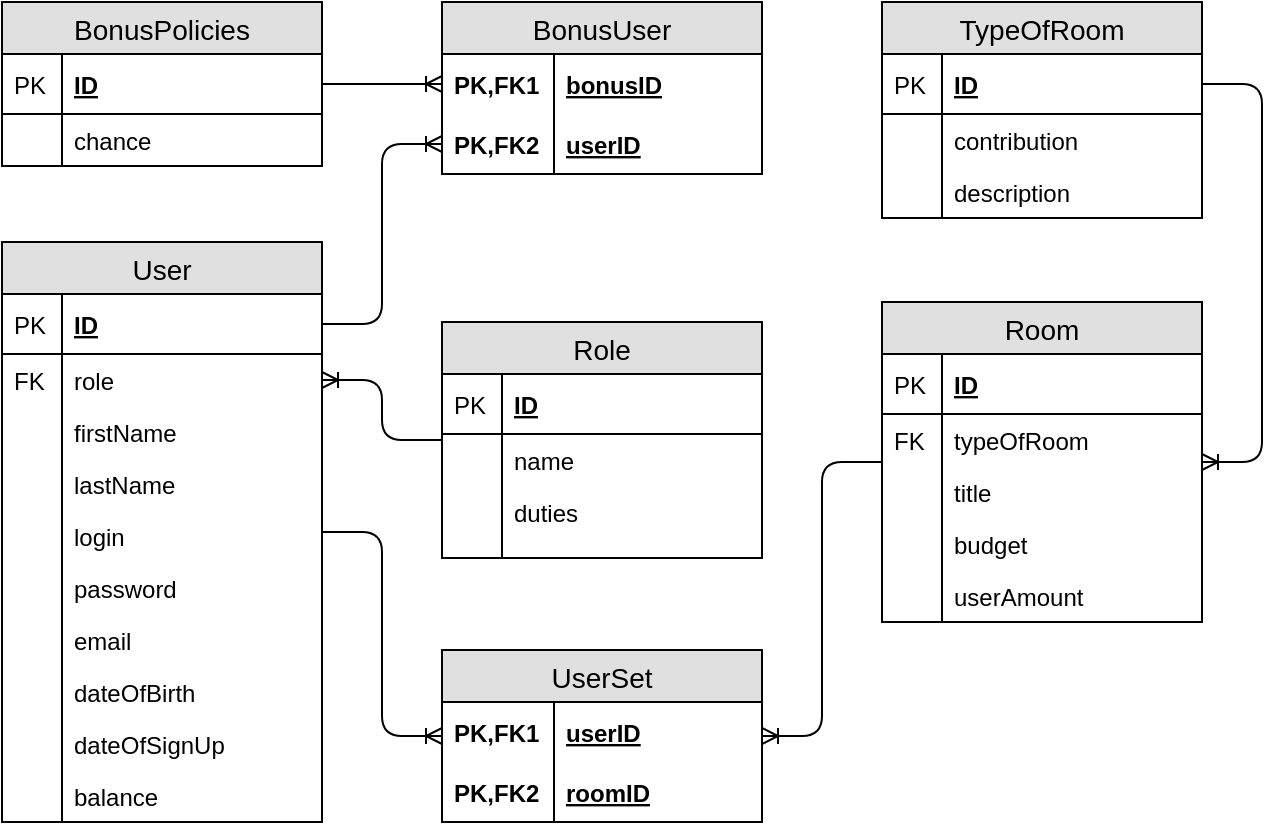 <mxfile version="12.1.8" type="device" pages="1"><diagram id="vbQttTQQUiFH-mC4ZCWf" name="Page-1"><mxGraphModel dx="868" dy="450" grid="1" gridSize="10" guides="1" tooltips="1" connect="1" arrows="1" fold="1" page="1" pageScale="1" pageWidth="827" pageHeight="1169" math="0" shadow="0"><root><mxCell id="0"/><mxCell id="1" parent="0"/><mxCell id="-2m8iKRMGLcXOI_1GmOQ-1" value="BonusPolicies" style="swimlane;fontStyle=0;childLayout=stackLayout;horizontal=1;startSize=26;fillColor=#e0e0e0;horizontalStack=0;resizeParent=1;resizeParentMax=0;resizeLast=0;collapsible=1;marginBottom=0;swimlaneFillColor=#ffffff;align=center;fontSize=14;" vertex="1" parent="1"><mxGeometry x="40" y="20" width="160" height="82" as="geometry"/></mxCell><mxCell id="-2m8iKRMGLcXOI_1GmOQ-2" value="ID" style="shape=partialRectangle;top=0;left=0;right=0;bottom=1;align=left;verticalAlign=middle;fillColor=none;spacingLeft=34;spacingRight=4;overflow=hidden;rotatable=0;points=[[0,0.5],[1,0.5]];portConstraint=eastwest;dropTarget=0;fontStyle=5;fontSize=12;" vertex="1" parent="-2m8iKRMGLcXOI_1GmOQ-1"><mxGeometry y="26" width="160" height="30" as="geometry"/></mxCell><mxCell id="-2m8iKRMGLcXOI_1GmOQ-3" value="PK" style="shape=partialRectangle;top=0;left=0;bottom=0;fillColor=none;align=left;verticalAlign=middle;spacingLeft=4;spacingRight=4;overflow=hidden;rotatable=0;points=[];portConstraint=eastwest;part=1;fontSize=12;" vertex="1" connectable="0" parent="-2m8iKRMGLcXOI_1GmOQ-2"><mxGeometry width="30" height="30" as="geometry"/></mxCell><mxCell id="-2m8iKRMGLcXOI_1GmOQ-4" value="chance" style="shape=partialRectangle;top=0;left=0;right=0;bottom=0;align=left;verticalAlign=top;fillColor=none;spacingLeft=34;spacingRight=4;overflow=hidden;rotatable=0;points=[[0,0.5],[1,0.5]];portConstraint=eastwest;dropTarget=0;fontSize=12;" vertex="1" parent="-2m8iKRMGLcXOI_1GmOQ-1"><mxGeometry y="56" width="160" height="26" as="geometry"/></mxCell><mxCell id="-2m8iKRMGLcXOI_1GmOQ-5" value="" style="shape=partialRectangle;top=0;left=0;bottom=0;fillColor=none;align=left;verticalAlign=top;spacingLeft=4;spacingRight=4;overflow=hidden;rotatable=0;points=[];portConstraint=eastwest;part=1;fontSize=12;" vertex="1" connectable="0" parent="-2m8iKRMGLcXOI_1GmOQ-4"><mxGeometry width="30" height="26" as="geometry"/></mxCell><mxCell id="-2m8iKRMGLcXOI_1GmOQ-12" value="BonusUser" style="swimlane;fontStyle=0;childLayout=stackLayout;horizontal=1;startSize=26;fillColor=#e0e0e0;horizontalStack=0;resizeParent=1;resizeParentMax=0;resizeLast=0;collapsible=1;marginBottom=0;swimlaneFillColor=#ffffff;align=center;fontSize=14;" vertex="1" parent="1"><mxGeometry x="260" y="20" width="160" height="86" as="geometry"/></mxCell><mxCell id="-2m8iKRMGLcXOI_1GmOQ-13" value="bonusID" style="shape=partialRectangle;top=0;left=0;right=0;bottom=0;align=left;verticalAlign=middle;fillColor=none;spacingLeft=60;spacingRight=4;overflow=hidden;rotatable=0;points=[[0,0.5],[1,0.5]];portConstraint=eastwest;dropTarget=0;fontStyle=5;fontSize=12;" vertex="1" parent="-2m8iKRMGLcXOI_1GmOQ-12"><mxGeometry y="26" width="160" height="30" as="geometry"/></mxCell><mxCell id="-2m8iKRMGLcXOI_1GmOQ-14" value="PK,FK1" style="shape=partialRectangle;fontStyle=1;top=0;left=0;bottom=0;fillColor=none;align=left;verticalAlign=middle;spacingLeft=4;spacingRight=4;overflow=hidden;rotatable=0;points=[];portConstraint=eastwest;part=1;fontSize=12;" vertex="1" connectable="0" parent="-2m8iKRMGLcXOI_1GmOQ-13"><mxGeometry width="56" height="30" as="geometry"/></mxCell><mxCell id="-2m8iKRMGLcXOI_1GmOQ-15" value="userID" style="shape=partialRectangle;top=0;left=0;right=0;bottom=1;align=left;verticalAlign=middle;fillColor=none;spacingLeft=60;spacingRight=4;overflow=hidden;rotatable=0;points=[[0,0.5],[1,0.5]];portConstraint=eastwest;dropTarget=0;fontStyle=5;fontSize=12;" vertex="1" parent="-2m8iKRMGLcXOI_1GmOQ-12"><mxGeometry y="56" width="160" height="30" as="geometry"/></mxCell><mxCell id="-2m8iKRMGLcXOI_1GmOQ-16" value="PK,FK2" style="shape=partialRectangle;fontStyle=1;top=0;left=0;bottom=0;fillColor=none;align=left;verticalAlign=middle;spacingLeft=4;spacingRight=4;overflow=hidden;rotatable=0;points=[];portConstraint=eastwest;part=1;fontSize=12;" vertex="1" connectable="0" parent="-2m8iKRMGLcXOI_1GmOQ-15"><mxGeometry width="56" height="30" as="geometry"/></mxCell><mxCell id="-2m8iKRMGLcXOI_1GmOQ-19" value="User" style="swimlane;fontStyle=0;childLayout=stackLayout;horizontal=1;startSize=26;fillColor=#e0e0e0;horizontalStack=0;resizeParent=1;resizeParentMax=0;resizeLast=0;collapsible=1;marginBottom=0;swimlaneFillColor=#ffffff;align=center;fontSize=14;" vertex="1" parent="1"><mxGeometry x="40" y="140" width="160" height="290" as="geometry"/></mxCell><mxCell id="-2m8iKRMGLcXOI_1GmOQ-20" value="ID" style="shape=partialRectangle;top=0;left=0;right=0;bottom=1;align=left;verticalAlign=middle;fillColor=none;spacingLeft=34;spacingRight=4;overflow=hidden;rotatable=0;points=[[0,0.5],[1,0.5]];portConstraint=eastwest;dropTarget=0;fontStyle=5;fontSize=12;" vertex="1" parent="-2m8iKRMGLcXOI_1GmOQ-19"><mxGeometry y="26" width="160" height="30" as="geometry"/></mxCell><mxCell id="-2m8iKRMGLcXOI_1GmOQ-21" value="PK" style="shape=partialRectangle;top=0;left=0;bottom=0;fillColor=none;align=left;verticalAlign=middle;spacingLeft=4;spacingRight=4;overflow=hidden;rotatable=0;points=[];portConstraint=eastwest;part=1;fontSize=12;" vertex="1" connectable="0" parent="-2m8iKRMGLcXOI_1GmOQ-20"><mxGeometry width="30" height="30" as="geometry"/></mxCell><mxCell id="-2m8iKRMGLcXOI_1GmOQ-62" value="role" style="shape=partialRectangle;top=0;left=0;right=0;bottom=0;align=left;verticalAlign=top;fillColor=none;spacingLeft=34;spacingRight=4;overflow=hidden;rotatable=0;points=[[0,0.5],[1,0.5]];portConstraint=eastwest;dropTarget=0;fontSize=12;" vertex="1" parent="-2m8iKRMGLcXOI_1GmOQ-19"><mxGeometry y="56" width="160" height="26" as="geometry"/></mxCell><mxCell id="-2m8iKRMGLcXOI_1GmOQ-63" value="FK" style="shape=partialRectangle;top=0;left=0;bottom=0;fillColor=none;align=left;verticalAlign=top;spacingLeft=4;spacingRight=4;overflow=hidden;rotatable=0;points=[];portConstraint=eastwest;part=1;fontSize=12;" vertex="1" connectable="0" parent="-2m8iKRMGLcXOI_1GmOQ-62"><mxGeometry width="30" height="26" as="geometry"/></mxCell><mxCell id="-2m8iKRMGLcXOI_1GmOQ-22" value="firstName" style="shape=partialRectangle;top=0;left=0;right=0;bottom=0;align=left;verticalAlign=top;fillColor=none;spacingLeft=34;spacingRight=4;overflow=hidden;rotatable=0;points=[[0,0.5],[1,0.5]];portConstraint=eastwest;dropTarget=0;fontSize=12;" vertex="1" parent="-2m8iKRMGLcXOI_1GmOQ-19"><mxGeometry y="82" width="160" height="26" as="geometry"/></mxCell><mxCell id="-2m8iKRMGLcXOI_1GmOQ-23" value="" style="shape=partialRectangle;top=0;left=0;bottom=0;fillColor=none;align=left;verticalAlign=top;spacingLeft=4;spacingRight=4;overflow=hidden;rotatable=0;points=[];portConstraint=eastwest;part=1;fontSize=12;" vertex="1" connectable="0" parent="-2m8iKRMGLcXOI_1GmOQ-22"><mxGeometry width="30" height="26" as="geometry"/></mxCell><mxCell id="-2m8iKRMGLcXOI_1GmOQ-24" value="lastName" style="shape=partialRectangle;top=0;left=0;right=0;bottom=0;align=left;verticalAlign=top;fillColor=none;spacingLeft=34;spacingRight=4;overflow=hidden;rotatable=0;points=[[0,0.5],[1,0.5]];portConstraint=eastwest;dropTarget=0;fontSize=12;" vertex="1" parent="-2m8iKRMGLcXOI_1GmOQ-19"><mxGeometry y="108" width="160" height="26" as="geometry"/></mxCell><mxCell id="-2m8iKRMGLcXOI_1GmOQ-25" value="" style="shape=partialRectangle;top=0;left=0;bottom=0;fillColor=none;align=left;verticalAlign=top;spacingLeft=4;spacingRight=4;overflow=hidden;rotatable=0;points=[];portConstraint=eastwest;part=1;fontSize=12;" vertex="1" connectable="0" parent="-2m8iKRMGLcXOI_1GmOQ-24"><mxGeometry width="30" height="26" as="geometry"/></mxCell><mxCell id="-2m8iKRMGLcXOI_1GmOQ-26" value="login&#10;" style="shape=partialRectangle;top=0;left=0;right=0;bottom=0;align=left;verticalAlign=top;fillColor=none;spacingLeft=34;spacingRight=4;overflow=hidden;rotatable=0;points=[[0,0.5],[1,0.5]];portConstraint=eastwest;dropTarget=0;fontSize=12;" vertex="1" parent="-2m8iKRMGLcXOI_1GmOQ-19"><mxGeometry y="134" width="160" height="26" as="geometry"/></mxCell><mxCell id="-2m8iKRMGLcXOI_1GmOQ-27" value="" style="shape=partialRectangle;top=0;left=0;bottom=0;fillColor=none;align=left;verticalAlign=top;spacingLeft=4;spacingRight=4;overflow=hidden;rotatable=0;points=[];portConstraint=eastwest;part=1;fontSize=12;" vertex="1" connectable="0" parent="-2m8iKRMGLcXOI_1GmOQ-26"><mxGeometry width="30" height="26" as="geometry"/></mxCell><mxCell id="-2m8iKRMGLcXOI_1GmOQ-28" value="password" style="shape=partialRectangle;top=0;left=0;right=0;bottom=0;align=left;verticalAlign=top;fillColor=none;spacingLeft=34;spacingRight=4;overflow=hidden;rotatable=0;points=[[0,0.5],[1,0.5]];portConstraint=eastwest;dropTarget=0;fontSize=12;" vertex="1" parent="-2m8iKRMGLcXOI_1GmOQ-19"><mxGeometry y="160" width="160" height="26" as="geometry"/></mxCell><mxCell id="-2m8iKRMGLcXOI_1GmOQ-29" value="" style="shape=partialRectangle;top=0;left=0;bottom=0;fillColor=none;align=left;verticalAlign=top;spacingLeft=4;spacingRight=4;overflow=hidden;rotatable=0;points=[];portConstraint=eastwest;part=1;fontSize=12;" vertex="1" connectable="0" parent="-2m8iKRMGLcXOI_1GmOQ-28"><mxGeometry width="30" height="26.0" as="geometry"/></mxCell><mxCell id="-2m8iKRMGLcXOI_1GmOQ-32" value="email" style="shape=partialRectangle;top=0;left=0;right=0;bottom=0;align=left;verticalAlign=top;fillColor=none;spacingLeft=34;spacingRight=4;overflow=hidden;rotatable=0;points=[[0,0.5],[1,0.5]];portConstraint=eastwest;dropTarget=0;fontSize=12;" vertex="1" parent="-2m8iKRMGLcXOI_1GmOQ-19"><mxGeometry y="186" width="160" height="26" as="geometry"/></mxCell><mxCell id="-2m8iKRMGLcXOI_1GmOQ-33" value="" style="shape=partialRectangle;top=0;left=0;bottom=0;fillColor=none;align=left;verticalAlign=top;spacingLeft=4;spacingRight=4;overflow=hidden;rotatable=0;points=[];portConstraint=eastwest;part=1;fontSize=12;" vertex="1" connectable="0" parent="-2m8iKRMGLcXOI_1GmOQ-32"><mxGeometry width="30" height="26.0" as="geometry"/></mxCell><mxCell id="-2m8iKRMGLcXOI_1GmOQ-34" value="dateOfBirth" style="shape=partialRectangle;top=0;left=0;right=0;bottom=0;align=left;verticalAlign=top;fillColor=none;spacingLeft=34;spacingRight=4;overflow=hidden;rotatable=0;points=[[0,0.5],[1,0.5]];portConstraint=eastwest;dropTarget=0;fontSize=12;" vertex="1" parent="-2m8iKRMGLcXOI_1GmOQ-19"><mxGeometry y="212" width="160" height="26" as="geometry"/></mxCell><mxCell id="-2m8iKRMGLcXOI_1GmOQ-35" value="" style="shape=partialRectangle;top=0;left=0;bottom=0;fillColor=none;align=left;verticalAlign=top;spacingLeft=4;spacingRight=4;overflow=hidden;rotatable=0;points=[];portConstraint=eastwest;part=1;fontSize=12;" vertex="1" connectable="0" parent="-2m8iKRMGLcXOI_1GmOQ-34"><mxGeometry width="30" height="26.0" as="geometry"/></mxCell><mxCell id="-2m8iKRMGLcXOI_1GmOQ-36" value="dateOfSignUp" style="shape=partialRectangle;top=0;left=0;right=0;bottom=0;align=left;verticalAlign=top;fillColor=none;spacingLeft=34;spacingRight=4;overflow=hidden;rotatable=0;points=[[0,0.5],[1,0.5]];portConstraint=eastwest;dropTarget=0;fontSize=12;" vertex="1" parent="-2m8iKRMGLcXOI_1GmOQ-19"><mxGeometry y="238" width="160" height="26" as="geometry"/></mxCell><mxCell id="-2m8iKRMGLcXOI_1GmOQ-37" value="" style="shape=partialRectangle;top=0;left=0;bottom=0;fillColor=none;align=left;verticalAlign=top;spacingLeft=4;spacingRight=4;overflow=hidden;rotatable=0;points=[];portConstraint=eastwest;part=1;fontSize=12;" vertex="1" connectable="0" parent="-2m8iKRMGLcXOI_1GmOQ-36"><mxGeometry width="30" height="26.0" as="geometry"/></mxCell><mxCell id="-2m8iKRMGLcXOI_1GmOQ-38" value="balance" style="shape=partialRectangle;top=0;left=0;right=0;bottom=0;align=left;verticalAlign=top;fillColor=none;spacingLeft=34;spacingRight=4;overflow=hidden;rotatable=0;points=[[0,0.5],[1,0.5]];portConstraint=eastwest;dropTarget=0;fontSize=12;" vertex="1" parent="-2m8iKRMGLcXOI_1GmOQ-19"><mxGeometry y="264" width="160" height="26" as="geometry"/></mxCell><mxCell id="-2m8iKRMGLcXOI_1GmOQ-39" value="" style="shape=partialRectangle;top=0;left=0;bottom=0;fillColor=none;align=left;verticalAlign=top;spacingLeft=4;spacingRight=4;overflow=hidden;rotatable=0;points=[];portConstraint=eastwest;part=1;fontSize=12;" vertex="1" connectable="0" parent="-2m8iKRMGLcXOI_1GmOQ-38"><mxGeometry width="30" height="26.0" as="geometry"/></mxCell><mxCell id="-2m8iKRMGLcXOI_1GmOQ-40" value="Role" style="swimlane;fontStyle=0;childLayout=stackLayout;horizontal=1;startSize=26;fillColor=#e0e0e0;horizontalStack=0;resizeParent=1;resizeParentMax=0;resizeLast=0;collapsible=1;marginBottom=0;swimlaneFillColor=#ffffff;align=center;fontSize=14;" vertex="1" parent="1"><mxGeometry x="260" y="180" width="160" height="118" as="geometry"/></mxCell><mxCell id="-2m8iKRMGLcXOI_1GmOQ-41" value="ID" style="shape=partialRectangle;top=0;left=0;right=0;bottom=1;align=left;verticalAlign=middle;fillColor=none;spacingLeft=34;spacingRight=4;overflow=hidden;rotatable=0;points=[[0,0.5],[1,0.5]];portConstraint=eastwest;dropTarget=0;fontStyle=5;fontSize=12;" vertex="1" parent="-2m8iKRMGLcXOI_1GmOQ-40"><mxGeometry y="26" width="160" height="30" as="geometry"/></mxCell><mxCell id="-2m8iKRMGLcXOI_1GmOQ-42" value="PK" style="shape=partialRectangle;top=0;left=0;bottom=0;fillColor=none;align=left;verticalAlign=middle;spacingLeft=4;spacingRight=4;overflow=hidden;rotatable=0;points=[];portConstraint=eastwest;part=1;fontSize=12;" vertex="1" connectable="0" parent="-2m8iKRMGLcXOI_1GmOQ-41"><mxGeometry width="30" height="30" as="geometry"/></mxCell><mxCell id="-2m8iKRMGLcXOI_1GmOQ-43" value="name" style="shape=partialRectangle;top=0;left=0;right=0;bottom=0;align=left;verticalAlign=top;fillColor=none;spacingLeft=34;spacingRight=4;overflow=hidden;rotatable=0;points=[[0,0.5],[1,0.5]];portConstraint=eastwest;dropTarget=0;fontSize=12;" vertex="1" parent="-2m8iKRMGLcXOI_1GmOQ-40"><mxGeometry y="56" width="160" height="26" as="geometry"/></mxCell><mxCell id="-2m8iKRMGLcXOI_1GmOQ-44" value="" style="shape=partialRectangle;top=0;left=0;bottom=0;fillColor=none;align=left;verticalAlign=top;spacingLeft=4;spacingRight=4;overflow=hidden;rotatable=0;points=[];portConstraint=eastwest;part=1;fontSize=12;" vertex="1" connectable="0" parent="-2m8iKRMGLcXOI_1GmOQ-43"><mxGeometry width="30" height="26" as="geometry"/></mxCell><mxCell id="-2m8iKRMGLcXOI_1GmOQ-45" value="duties" style="shape=partialRectangle;top=0;left=0;right=0;bottom=0;align=left;verticalAlign=top;fillColor=none;spacingLeft=34;spacingRight=4;overflow=hidden;rotatable=0;points=[[0,0.5],[1,0.5]];portConstraint=eastwest;dropTarget=0;fontSize=12;" vertex="1" parent="-2m8iKRMGLcXOI_1GmOQ-40"><mxGeometry y="82" width="160" height="26" as="geometry"/></mxCell><mxCell id="-2m8iKRMGLcXOI_1GmOQ-46" value="" style="shape=partialRectangle;top=0;left=0;bottom=0;fillColor=none;align=left;verticalAlign=top;spacingLeft=4;spacingRight=4;overflow=hidden;rotatable=0;points=[];portConstraint=eastwest;part=1;fontSize=12;" vertex="1" connectable="0" parent="-2m8iKRMGLcXOI_1GmOQ-45"><mxGeometry width="30" height="26" as="geometry"/></mxCell><mxCell id="-2m8iKRMGLcXOI_1GmOQ-49" value="" style="shape=partialRectangle;top=0;left=0;right=0;bottom=0;align=left;verticalAlign=top;fillColor=none;spacingLeft=34;spacingRight=4;overflow=hidden;rotatable=0;points=[[0,0.5],[1,0.5]];portConstraint=eastwest;dropTarget=0;fontSize=12;" vertex="1" parent="-2m8iKRMGLcXOI_1GmOQ-40"><mxGeometry y="108" width="160" height="10" as="geometry"/></mxCell><mxCell id="-2m8iKRMGLcXOI_1GmOQ-50" value="" style="shape=partialRectangle;top=0;left=0;bottom=0;fillColor=none;align=left;verticalAlign=top;spacingLeft=4;spacingRight=4;overflow=hidden;rotatable=0;points=[];portConstraint=eastwest;part=1;fontSize=12;" vertex="1" connectable="0" parent="-2m8iKRMGLcXOI_1GmOQ-49"><mxGeometry width="30" height="10" as="geometry"/></mxCell><mxCell id="-2m8iKRMGLcXOI_1GmOQ-51" value="Room" style="swimlane;fontStyle=0;childLayout=stackLayout;horizontal=1;startSize=26;fillColor=#e0e0e0;horizontalStack=0;resizeParent=1;resizeParentMax=0;resizeLast=0;collapsible=1;marginBottom=0;swimlaneFillColor=#ffffff;align=center;fontSize=14;" vertex="1" parent="1"><mxGeometry x="480" y="170" width="160" height="160" as="geometry"/></mxCell><mxCell id="-2m8iKRMGLcXOI_1GmOQ-52" value="ID" style="shape=partialRectangle;top=0;left=0;right=0;bottom=1;align=left;verticalAlign=middle;fillColor=none;spacingLeft=34;spacingRight=4;overflow=hidden;rotatable=0;points=[[0,0.5],[1,0.5]];portConstraint=eastwest;dropTarget=0;fontStyle=5;fontSize=12;" vertex="1" parent="-2m8iKRMGLcXOI_1GmOQ-51"><mxGeometry y="26" width="160" height="30" as="geometry"/></mxCell><mxCell id="-2m8iKRMGLcXOI_1GmOQ-53" value="PK" style="shape=partialRectangle;top=0;left=0;bottom=0;fillColor=none;align=left;verticalAlign=middle;spacingLeft=4;spacingRight=4;overflow=hidden;rotatable=0;points=[];portConstraint=eastwest;part=1;fontSize=12;" vertex="1" connectable="0" parent="-2m8iKRMGLcXOI_1GmOQ-52"><mxGeometry width="30" height="30" as="geometry"/></mxCell><mxCell id="-2m8iKRMGLcXOI_1GmOQ-54" value="typeOfRoom" style="shape=partialRectangle;top=0;left=0;right=0;bottom=0;align=left;verticalAlign=top;fillColor=none;spacingLeft=34;spacingRight=4;overflow=hidden;rotatable=0;points=[[0,0.5],[1,0.5]];portConstraint=eastwest;dropTarget=0;fontSize=12;" vertex="1" parent="-2m8iKRMGLcXOI_1GmOQ-51"><mxGeometry y="56" width="160" height="26" as="geometry"/></mxCell><mxCell id="-2m8iKRMGLcXOI_1GmOQ-55" value="FK" style="shape=partialRectangle;top=0;left=0;bottom=0;fillColor=none;align=left;verticalAlign=top;spacingLeft=4;spacingRight=4;overflow=hidden;rotatable=0;points=[];portConstraint=eastwest;part=1;fontSize=12;" vertex="1" connectable="0" parent="-2m8iKRMGLcXOI_1GmOQ-54"><mxGeometry width="30" height="26" as="geometry"/></mxCell><mxCell id="-2m8iKRMGLcXOI_1GmOQ-56" value="title" style="shape=partialRectangle;top=0;left=0;right=0;bottom=0;align=left;verticalAlign=top;fillColor=none;spacingLeft=34;spacingRight=4;overflow=hidden;rotatable=0;points=[[0,0.5],[1,0.5]];portConstraint=eastwest;dropTarget=0;fontSize=12;" vertex="1" parent="-2m8iKRMGLcXOI_1GmOQ-51"><mxGeometry y="82" width="160" height="26" as="geometry"/></mxCell><mxCell id="-2m8iKRMGLcXOI_1GmOQ-57" value="" style="shape=partialRectangle;top=0;left=0;bottom=0;fillColor=none;align=left;verticalAlign=top;spacingLeft=4;spacingRight=4;overflow=hidden;rotatable=0;points=[];portConstraint=eastwest;part=1;fontSize=12;" vertex="1" connectable="0" parent="-2m8iKRMGLcXOI_1GmOQ-56"><mxGeometry width="30" height="26" as="geometry"/></mxCell><mxCell id="-2m8iKRMGLcXOI_1GmOQ-58" value="budget" style="shape=partialRectangle;top=0;left=0;right=0;bottom=0;align=left;verticalAlign=top;fillColor=none;spacingLeft=34;spacingRight=4;overflow=hidden;rotatable=0;points=[[0,0.5],[1,0.5]];portConstraint=eastwest;dropTarget=0;fontSize=12;" vertex="1" parent="-2m8iKRMGLcXOI_1GmOQ-51"><mxGeometry y="108" width="160" height="26" as="geometry"/></mxCell><mxCell id="-2m8iKRMGLcXOI_1GmOQ-59" value="" style="shape=partialRectangle;top=0;left=0;bottom=0;fillColor=none;align=left;verticalAlign=top;spacingLeft=4;spacingRight=4;overflow=hidden;rotatable=0;points=[];portConstraint=eastwest;part=1;fontSize=12;" vertex="1" connectable="0" parent="-2m8iKRMGLcXOI_1GmOQ-58"><mxGeometry width="30" height="26" as="geometry"/></mxCell><mxCell id="-2m8iKRMGLcXOI_1GmOQ-64" value="userAmount" style="shape=partialRectangle;top=0;left=0;right=0;bottom=0;align=left;verticalAlign=top;fillColor=none;spacingLeft=34;spacingRight=4;overflow=hidden;rotatable=0;points=[[0,0.5],[1,0.5]];portConstraint=eastwest;dropTarget=0;fontSize=12;" vertex="1" parent="-2m8iKRMGLcXOI_1GmOQ-51"><mxGeometry y="134" width="160" height="26" as="geometry"/></mxCell><mxCell id="-2m8iKRMGLcXOI_1GmOQ-65" value="" style="shape=partialRectangle;top=0;left=0;bottom=0;fillColor=none;align=left;verticalAlign=top;spacingLeft=4;spacingRight=4;overflow=hidden;rotatable=0;points=[];portConstraint=eastwest;part=1;fontSize=12;" vertex="1" connectable="0" parent="-2m8iKRMGLcXOI_1GmOQ-64"><mxGeometry width="30" height="26" as="geometry"/></mxCell><mxCell id="-2m8iKRMGLcXOI_1GmOQ-60" value="" style="shape=partialRectangle;top=0;left=0;right=0;bottom=0;align=left;verticalAlign=top;fillColor=none;spacingLeft=34;spacingRight=4;overflow=hidden;rotatable=0;points=[[0,0.5],[1,0.5]];portConstraint=eastwest;dropTarget=0;fontSize=12;" vertex="1" parent="-2m8iKRMGLcXOI_1GmOQ-51"><mxGeometry y="160" width="160" as="geometry"/></mxCell><mxCell id="-2m8iKRMGLcXOI_1GmOQ-61" value="" style="shape=partialRectangle;top=0;left=0;bottom=0;fillColor=none;align=left;verticalAlign=top;spacingLeft=4;spacingRight=4;overflow=hidden;rotatable=0;points=[];portConstraint=eastwest;part=1;fontSize=12;" vertex="1" connectable="0" parent="-2m8iKRMGLcXOI_1GmOQ-60"><mxGeometry width="30" as="geometry"/></mxCell><mxCell id="-2m8iKRMGLcXOI_1GmOQ-66" value="UserSet" style="swimlane;fontStyle=0;childLayout=stackLayout;horizontal=1;startSize=26;fillColor=#e0e0e0;horizontalStack=0;resizeParent=1;resizeParentMax=0;resizeLast=0;collapsible=1;marginBottom=0;swimlaneFillColor=#ffffff;align=center;fontSize=14;" vertex="1" parent="1"><mxGeometry x="260" y="344" width="160" height="86" as="geometry"/></mxCell><mxCell id="-2m8iKRMGLcXOI_1GmOQ-67" value="userID" style="shape=partialRectangle;top=0;left=0;right=0;bottom=0;align=left;verticalAlign=middle;fillColor=none;spacingLeft=60;spacingRight=4;overflow=hidden;rotatable=0;points=[[0,0.5],[1,0.5]];portConstraint=eastwest;dropTarget=0;fontStyle=5;fontSize=12;" vertex="1" parent="-2m8iKRMGLcXOI_1GmOQ-66"><mxGeometry y="26" width="160" height="30" as="geometry"/></mxCell><mxCell id="-2m8iKRMGLcXOI_1GmOQ-68" value="PK,FK1" style="shape=partialRectangle;fontStyle=1;top=0;left=0;bottom=0;fillColor=none;align=left;verticalAlign=middle;spacingLeft=4;spacingRight=4;overflow=hidden;rotatable=0;points=[];portConstraint=eastwest;part=1;fontSize=12;" vertex="1" connectable="0" parent="-2m8iKRMGLcXOI_1GmOQ-67"><mxGeometry width="56" height="30" as="geometry"/></mxCell><mxCell id="-2m8iKRMGLcXOI_1GmOQ-69" value="roomID" style="shape=partialRectangle;top=0;left=0;right=0;bottom=1;align=left;verticalAlign=middle;fillColor=none;spacingLeft=60;spacingRight=4;overflow=hidden;rotatable=0;points=[[0,0.5],[1,0.5]];portConstraint=eastwest;dropTarget=0;fontStyle=5;fontSize=12;" vertex="1" parent="-2m8iKRMGLcXOI_1GmOQ-66"><mxGeometry y="56" width="160" height="30" as="geometry"/></mxCell><mxCell id="-2m8iKRMGLcXOI_1GmOQ-70" value="PK,FK2" style="shape=partialRectangle;fontStyle=1;top=0;left=0;bottom=0;fillColor=none;align=left;verticalAlign=middle;spacingLeft=4;spacingRight=4;overflow=hidden;rotatable=0;points=[];portConstraint=eastwest;part=1;fontSize=12;" vertex="1" connectable="0" parent="-2m8iKRMGLcXOI_1GmOQ-69"><mxGeometry width="56" height="30" as="geometry"/></mxCell><mxCell id="-2m8iKRMGLcXOI_1GmOQ-73" value="TypeOfRoom" style="swimlane;fontStyle=0;childLayout=stackLayout;horizontal=1;startSize=26;fillColor=#e0e0e0;horizontalStack=0;resizeParent=1;resizeParentMax=0;resizeLast=0;collapsible=1;marginBottom=0;swimlaneFillColor=#ffffff;align=center;fontSize=14;" vertex="1" parent="1"><mxGeometry x="480" y="20" width="160" height="108" as="geometry"/></mxCell><mxCell id="-2m8iKRMGLcXOI_1GmOQ-74" value="ID" style="shape=partialRectangle;top=0;left=0;right=0;bottom=1;align=left;verticalAlign=middle;fillColor=none;spacingLeft=34;spacingRight=4;overflow=hidden;rotatable=0;points=[[0,0.5],[1,0.5]];portConstraint=eastwest;dropTarget=0;fontStyle=5;fontSize=12;" vertex="1" parent="-2m8iKRMGLcXOI_1GmOQ-73"><mxGeometry y="26" width="160" height="30" as="geometry"/></mxCell><mxCell id="-2m8iKRMGLcXOI_1GmOQ-75" value="PK" style="shape=partialRectangle;top=0;left=0;bottom=0;fillColor=none;align=left;verticalAlign=middle;spacingLeft=4;spacingRight=4;overflow=hidden;rotatable=0;points=[];portConstraint=eastwest;part=1;fontSize=12;" vertex="1" connectable="0" parent="-2m8iKRMGLcXOI_1GmOQ-74"><mxGeometry width="30" height="30" as="geometry"/></mxCell><mxCell id="-2m8iKRMGLcXOI_1GmOQ-76" value="contribution" style="shape=partialRectangle;top=0;left=0;right=0;bottom=0;align=left;verticalAlign=top;fillColor=none;spacingLeft=34;spacingRight=4;overflow=hidden;rotatable=0;points=[[0,0.5],[1,0.5]];portConstraint=eastwest;dropTarget=0;fontSize=12;" vertex="1" parent="-2m8iKRMGLcXOI_1GmOQ-73"><mxGeometry y="56" width="160" height="26" as="geometry"/></mxCell><mxCell id="-2m8iKRMGLcXOI_1GmOQ-77" value="" style="shape=partialRectangle;top=0;left=0;bottom=0;fillColor=none;align=left;verticalAlign=top;spacingLeft=4;spacingRight=4;overflow=hidden;rotatable=0;points=[];portConstraint=eastwest;part=1;fontSize=12;" vertex="1" connectable="0" parent="-2m8iKRMGLcXOI_1GmOQ-76"><mxGeometry width="30" height="26" as="geometry"/></mxCell><mxCell id="-2m8iKRMGLcXOI_1GmOQ-78" value="description" style="shape=partialRectangle;top=0;left=0;right=0;bottom=0;align=left;verticalAlign=top;fillColor=none;spacingLeft=34;spacingRight=4;overflow=hidden;rotatable=0;points=[[0,0.5],[1,0.5]];portConstraint=eastwest;dropTarget=0;fontSize=12;" vertex="1" parent="-2m8iKRMGLcXOI_1GmOQ-73"><mxGeometry y="82" width="160" height="26" as="geometry"/></mxCell><mxCell id="-2m8iKRMGLcXOI_1GmOQ-79" value="" style="shape=partialRectangle;top=0;left=0;bottom=0;fillColor=none;align=left;verticalAlign=top;spacingLeft=4;spacingRight=4;overflow=hidden;rotatable=0;points=[];portConstraint=eastwest;part=1;fontSize=12;" vertex="1" connectable="0" parent="-2m8iKRMGLcXOI_1GmOQ-78"><mxGeometry width="30" height="26" as="geometry"/></mxCell><mxCell id="-2m8iKRMGLcXOI_1GmOQ-84" value="" style="edgeStyle=entityRelationEdgeStyle;fontSize=12;html=1;endArrow=ERoneToMany;exitX=1;exitY=0.5;exitDx=0;exitDy=0;entryX=0;entryY=0.5;entryDx=0;entryDy=0;" edge="1" parent="1" source="-2m8iKRMGLcXOI_1GmOQ-2" target="-2m8iKRMGLcXOI_1GmOQ-13"><mxGeometry width="100" height="100" relative="1" as="geometry"><mxPoint x="-60" y="680" as="sourcePoint"/><mxPoint x="250" y="50" as="targetPoint"/></mxGeometry></mxCell><mxCell id="-2m8iKRMGLcXOI_1GmOQ-85" value="" style="edgeStyle=entityRelationEdgeStyle;fontSize=12;html=1;endArrow=ERoneToMany;entryX=0;entryY=0.5;entryDx=0;entryDy=0;exitX=1;exitY=0.5;exitDx=0;exitDy=0;" edge="1" parent="1" source="-2m8iKRMGLcXOI_1GmOQ-20" target="-2m8iKRMGLcXOI_1GmOQ-15"><mxGeometry width="100" height="100" relative="1" as="geometry"><mxPoint x="230" y="91" as="sourcePoint"/><mxPoint x="385" y="160" as="targetPoint"/></mxGeometry></mxCell><mxCell id="-2m8iKRMGLcXOI_1GmOQ-89" value="" style="edgeStyle=entityRelationEdgeStyle;fontSize=12;html=1;endArrow=ERoneToMany;strokeColor=#000000;" edge="1" parent="1" source="-2m8iKRMGLcXOI_1GmOQ-40" target="-2m8iKRMGLcXOI_1GmOQ-62"><mxGeometry width="100" height="100" relative="1" as="geometry"><mxPoint x="220" y="9" as="sourcePoint"/><mxPoint x="310" y="460" as="targetPoint"/></mxGeometry></mxCell><mxCell id="-2m8iKRMGLcXOI_1GmOQ-90" value="" style="edgeStyle=entityRelationEdgeStyle;fontSize=12;html=1;endArrow=ERoneToMany;strokeColor=#000000;exitX=1;exitY=0.5;exitDx=0;exitDy=0;" edge="1" parent="1" source="-2m8iKRMGLcXOI_1GmOQ-74" target="-2m8iKRMGLcXOI_1GmOQ-51"><mxGeometry width="100" height="100" relative="1" as="geometry"><mxPoint x="640" y="157" as="sourcePoint"/><mxPoint x="740" y="57" as="targetPoint"/></mxGeometry></mxCell><mxCell id="-2m8iKRMGLcXOI_1GmOQ-91" value="" style="edgeStyle=entityRelationEdgeStyle;fontSize=12;html=1;endArrow=ERoneToMany;strokeColor=#000000;" edge="1" parent="1" source="-2m8iKRMGLcXOI_1GmOQ-51" target="-2m8iKRMGLcXOI_1GmOQ-66"><mxGeometry width="100" height="100" relative="1" as="geometry"><mxPoint x="510" y="437" as="sourcePoint"/><mxPoint x="610" y="337" as="targetPoint"/></mxGeometry></mxCell><mxCell id="-2m8iKRMGLcXOI_1GmOQ-92" value="" style="edgeStyle=entityRelationEdgeStyle;fontSize=12;html=1;endArrow=ERoneToMany;strokeColor=#000000;" edge="1" parent="1" source="-2m8iKRMGLcXOI_1GmOQ-19" target="-2m8iKRMGLcXOI_1GmOQ-66"><mxGeometry width="100" height="100" relative="1" as="geometry"><mxPoint x="50" y="550" as="sourcePoint"/><mxPoint x="150" y="450" as="targetPoint"/></mxGeometry></mxCell></root></mxGraphModel></diagram></mxfile>
